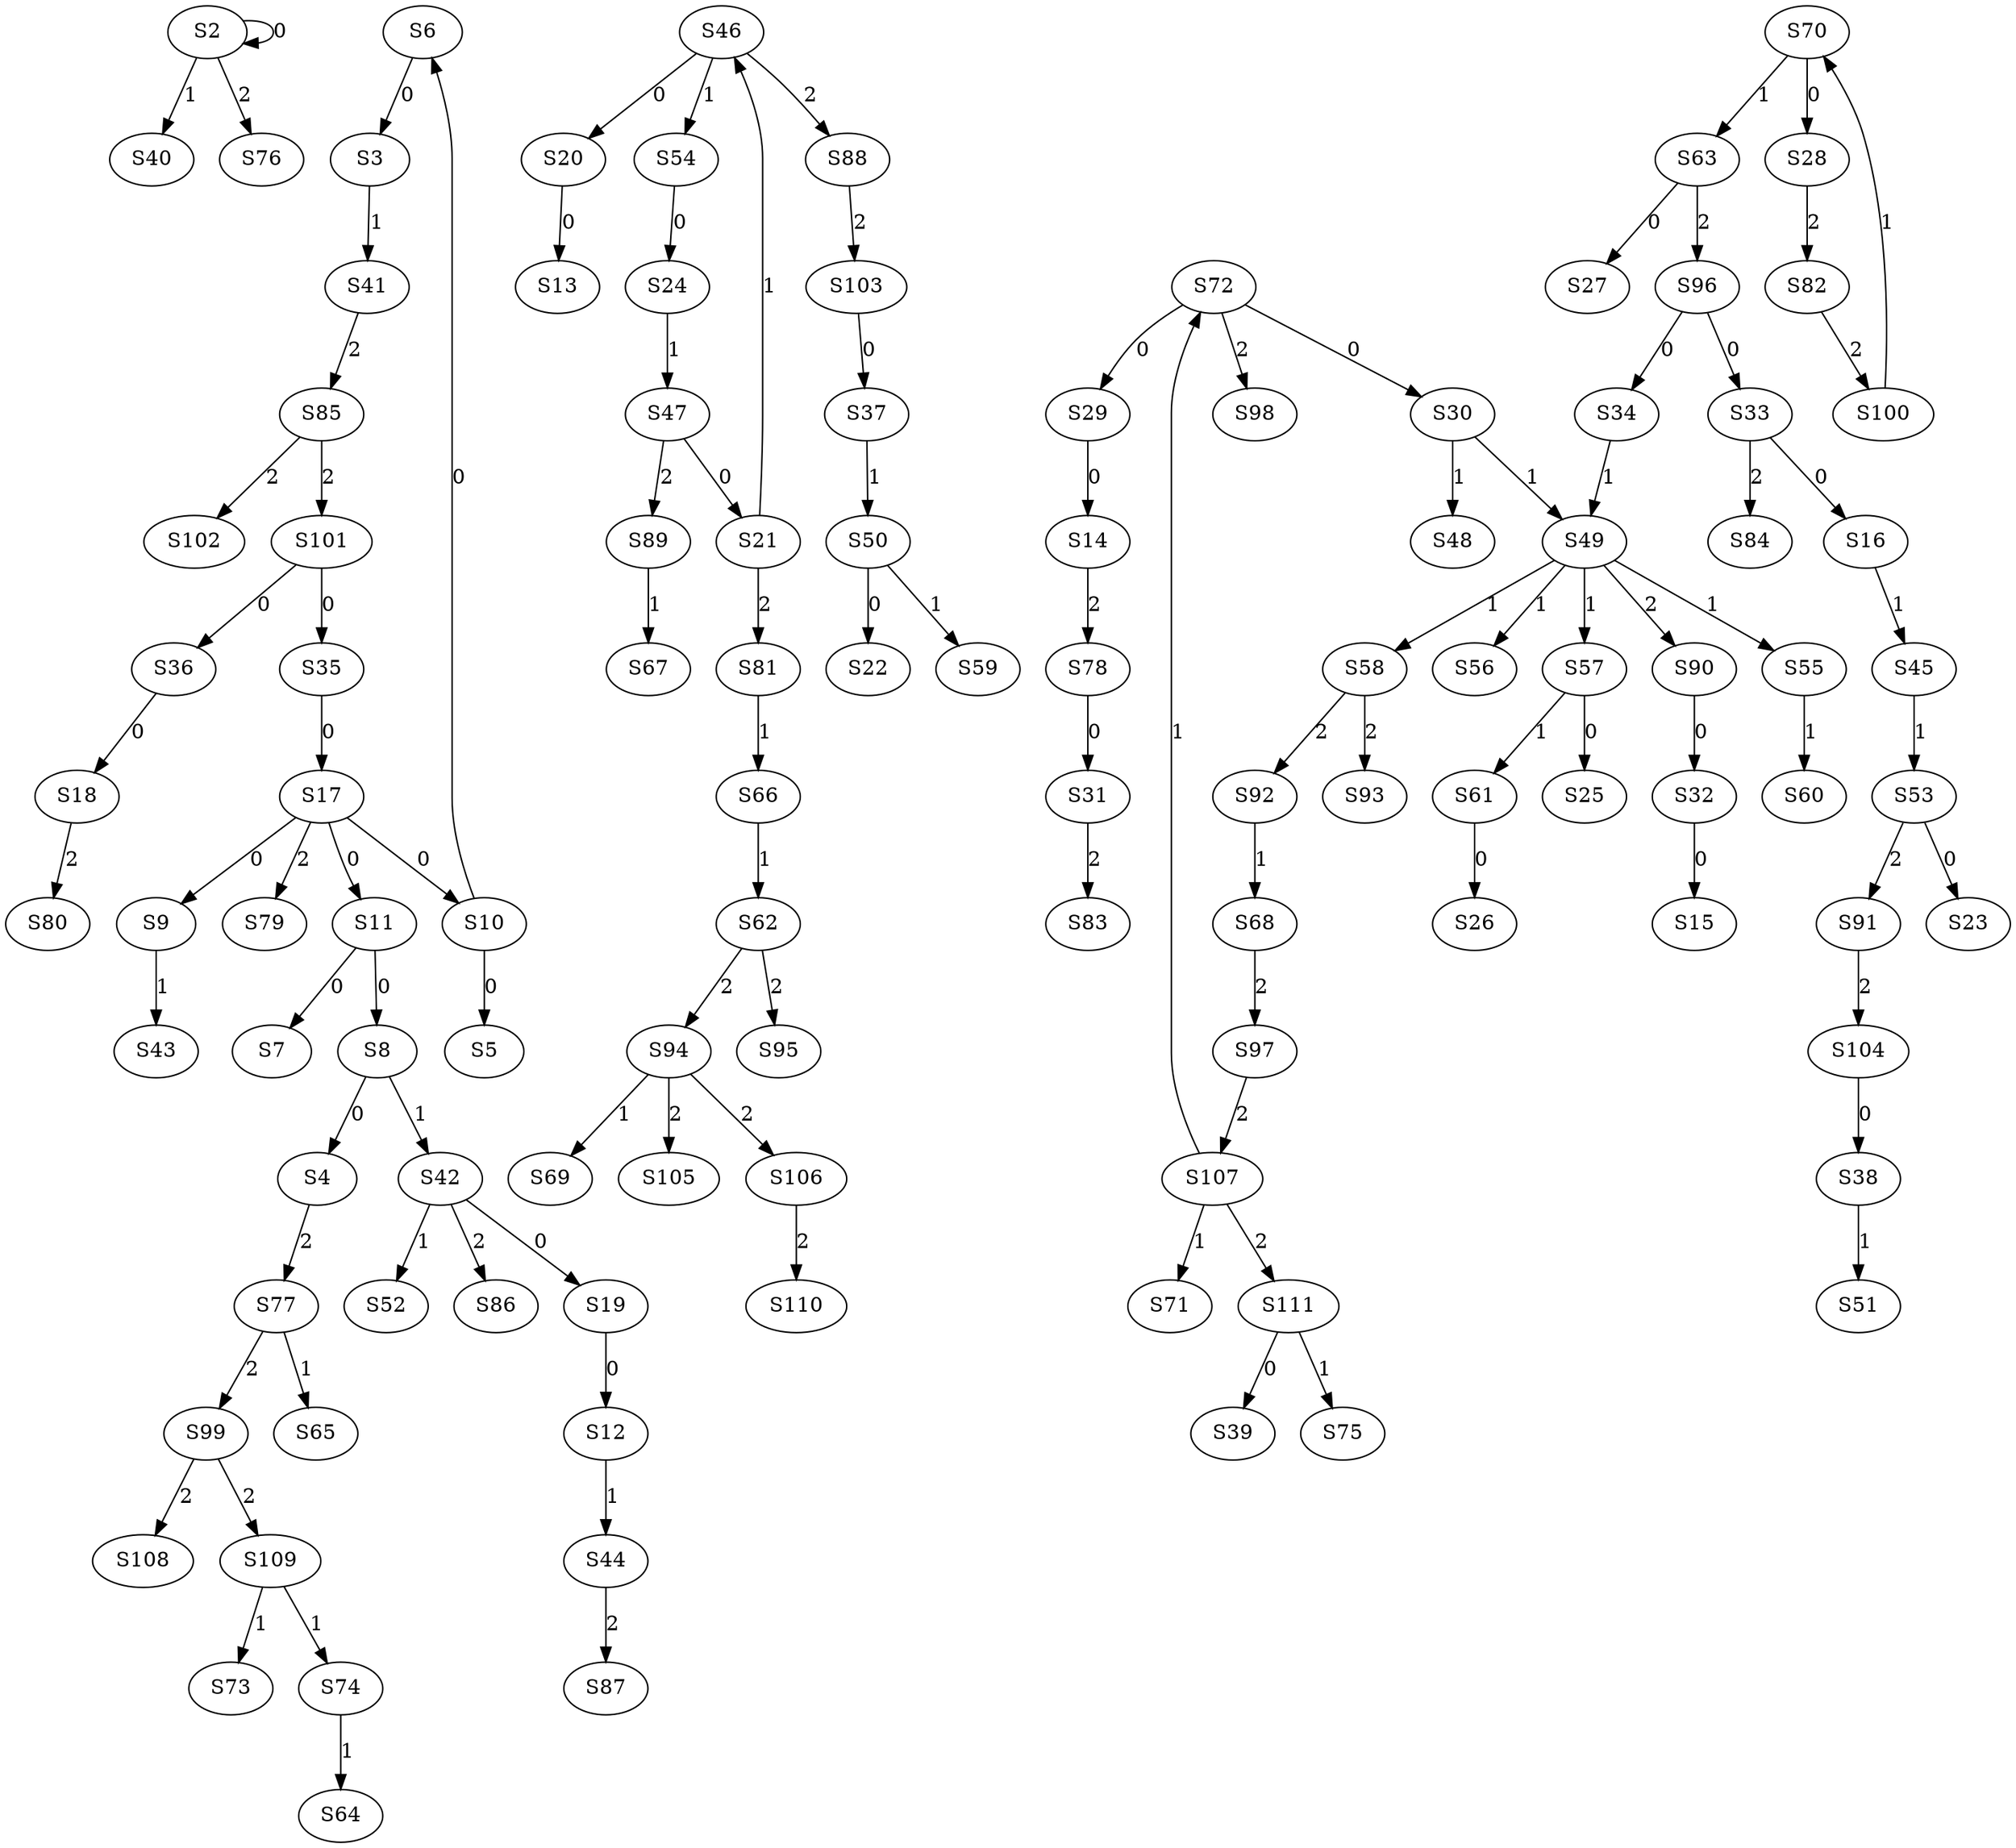 strict digraph {
	S2 -> S2 [ label = 0 ];
	S6 -> S3 [ label = 0 ];
	S8 -> S4 [ label = 0 ];
	S10 -> S5 [ label = 0 ];
	S10 -> S6 [ label = 0 ];
	S11 -> S7 [ label = 0 ];
	S11 -> S8 [ label = 0 ];
	S17 -> S9 [ label = 0 ];
	S17 -> S10 [ label = 0 ];
	S17 -> S11 [ label = 0 ];
	S19 -> S12 [ label = 0 ];
	S20 -> S13 [ label = 0 ];
	S29 -> S14 [ label = 0 ];
	S32 -> S15 [ label = 0 ];
	S33 -> S16 [ label = 0 ];
	S35 -> S17 [ label = 0 ];
	S36 -> S18 [ label = 0 ];
	S42 -> S19 [ label = 0 ];
	S46 -> S20 [ label = 0 ];
	S47 -> S21 [ label = 0 ];
	S50 -> S22 [ label = 0 ];
	S53 -> S23 [ label = 0 ];
	S54 -> S24 [ label = 0 ];
	S57 -> S25 [ label = 0 ];
	S61 -> S26 [ label = 0 ];
	S63 -> S27 [ label = 0 ];
	S70 -> S28 [ label = 0 ];
	S72 -> S29 [ label = 0 ];
	S72 -> S30 [ label = 0 ];
	S78 -> S31 [ label = 0 ];
	S90 -> S32 [ label = 0 ];
	S96 -> S33 [ label = 0 ];
	S96 -> S34 [ label = 0 ];
	S101 -> S35 [ label = 0 ];
	S101 -> S36 [ label = 0 ];
	S103 -> S37 [ label = 0 ];
	S104 -> S38 [ label = 0 ];
	S111 -> S39 [ label = 0 ];
	S2 -> S40 [ label = 1 ];
	S3 -> S41 [ label = 1 ];
	S8 -> S42 [ label = 1 ];
	S9 -> S43 [ label = 1 ];
	S12 -> S44 [ label = 1 ];
	S16 -> S45 [ label = 1 ];
	S21 -> S46 [ label = 1 ];
	S24 -> S47 [ label = 1 ];
	S30 -> S48 [ label = 1 ];
	S34 -> S49 [ label = 1 ];
	S37 -> S50 [ label = 1 ];
	S38 -> S51 [ label = 1 ];
	S42 -> S52 [ label = 1 ];
	S45 -> S53 [ label = 1 ];
	S46 -> S54 [ label = 1 ];
	S49 -> S55 [ label = 1 ];
	S49 -> S56 [ label = 1 ];
	S49 -> S57 [ label = 1 ];
	S49 -> S58 [ label = 1 ];
	S50 -> S59 [ label = 1 ];
	S55 -> S60 [ label = 1 ];
	S57 -> S61 [ label = 1 ];
	S66 -> S62 [ label = 1 ];
	S70 -> S63 [ label = 1 ];
	S74 -> S64 [ label = 1 ];
	S77 -> S65 [ label = 1 ];
	S81 -> S66 [ label = 1 ];
	S89 -> S67 [ label = 1 ];
	S92 -> S68 [ label = 1 ];
	S94 -> S69 [ label = 1 ];
	S100 -> S70 [ label = 1 ];
	S107 -> S71 [ label = 1 ];
	S107 -> S72 [ label = 1 ];
	S109 -> S73 [ label = 1 ];
	S109 -> S74 [ label = 1 ];
	S111 -> S75 [ label = 1 ];
	S2 -> S76 [ label = 2 ];
	S4 -> S77 [ label = 2 ];
	S14 -> S78 [ label = 2 ];
	S17 -> S79 [ label = 2 ];
	S18 -> S80 [ label = 2 ];
	S21 -> S81 [ label = 2 ];
	S28 -> S82 [ label = 2 ];
	S31 -> S83 [ label = 2 ];
	S33 -> S84 [ label = 2 ];
	S41 -> S85 [ label = 2 ];
	S42 -> S86 [ label = 2 ];
	S44 -> S87 [ label = 2 ];
	S46 -> S88 [ label = 2 ];
	S47 -> S89 [ label = 2 ];
	S49 -> S90 [ label = 2 ];
	S53 -> S91 [ label = 2 ];
	S58 -> S92 [ label = 2 ];
	S58 -> S93 [ label = 2 ];
	S62 -> S94 [ label = 2 ];
	S62 -> S95 [ label = 2 ];
	S63 -> S96 [ label = 2 ];
	S68 -> S97 [ label = 2 ];
	S72 -> S98 [ label = 2 ];
	S77 -> S99 [ label = 2 ];
	S82 -> S100 [ label = 2 ];
	S85 -> S101 [ label = 2 ];
	S85 -> S102 [ label = 2 ];
	S88 -> S103 [ label = 2 ];
	S91 -> S104 [ label = 2 ];
	S94 -> S105 [ label = 2 ];
	S94 -> S106 [ label = 2 ];
	S97 -> S107 [ label = 2 ];
	S99 -> S108 [ label = 2 ];
	S99 -> S109 [ label = 2 ];
	S106 -> S110 [ label = 2 ];
	S107 -> S111 [ label = 2 ];
	S30 -> S49 [ label = 1 ];
}